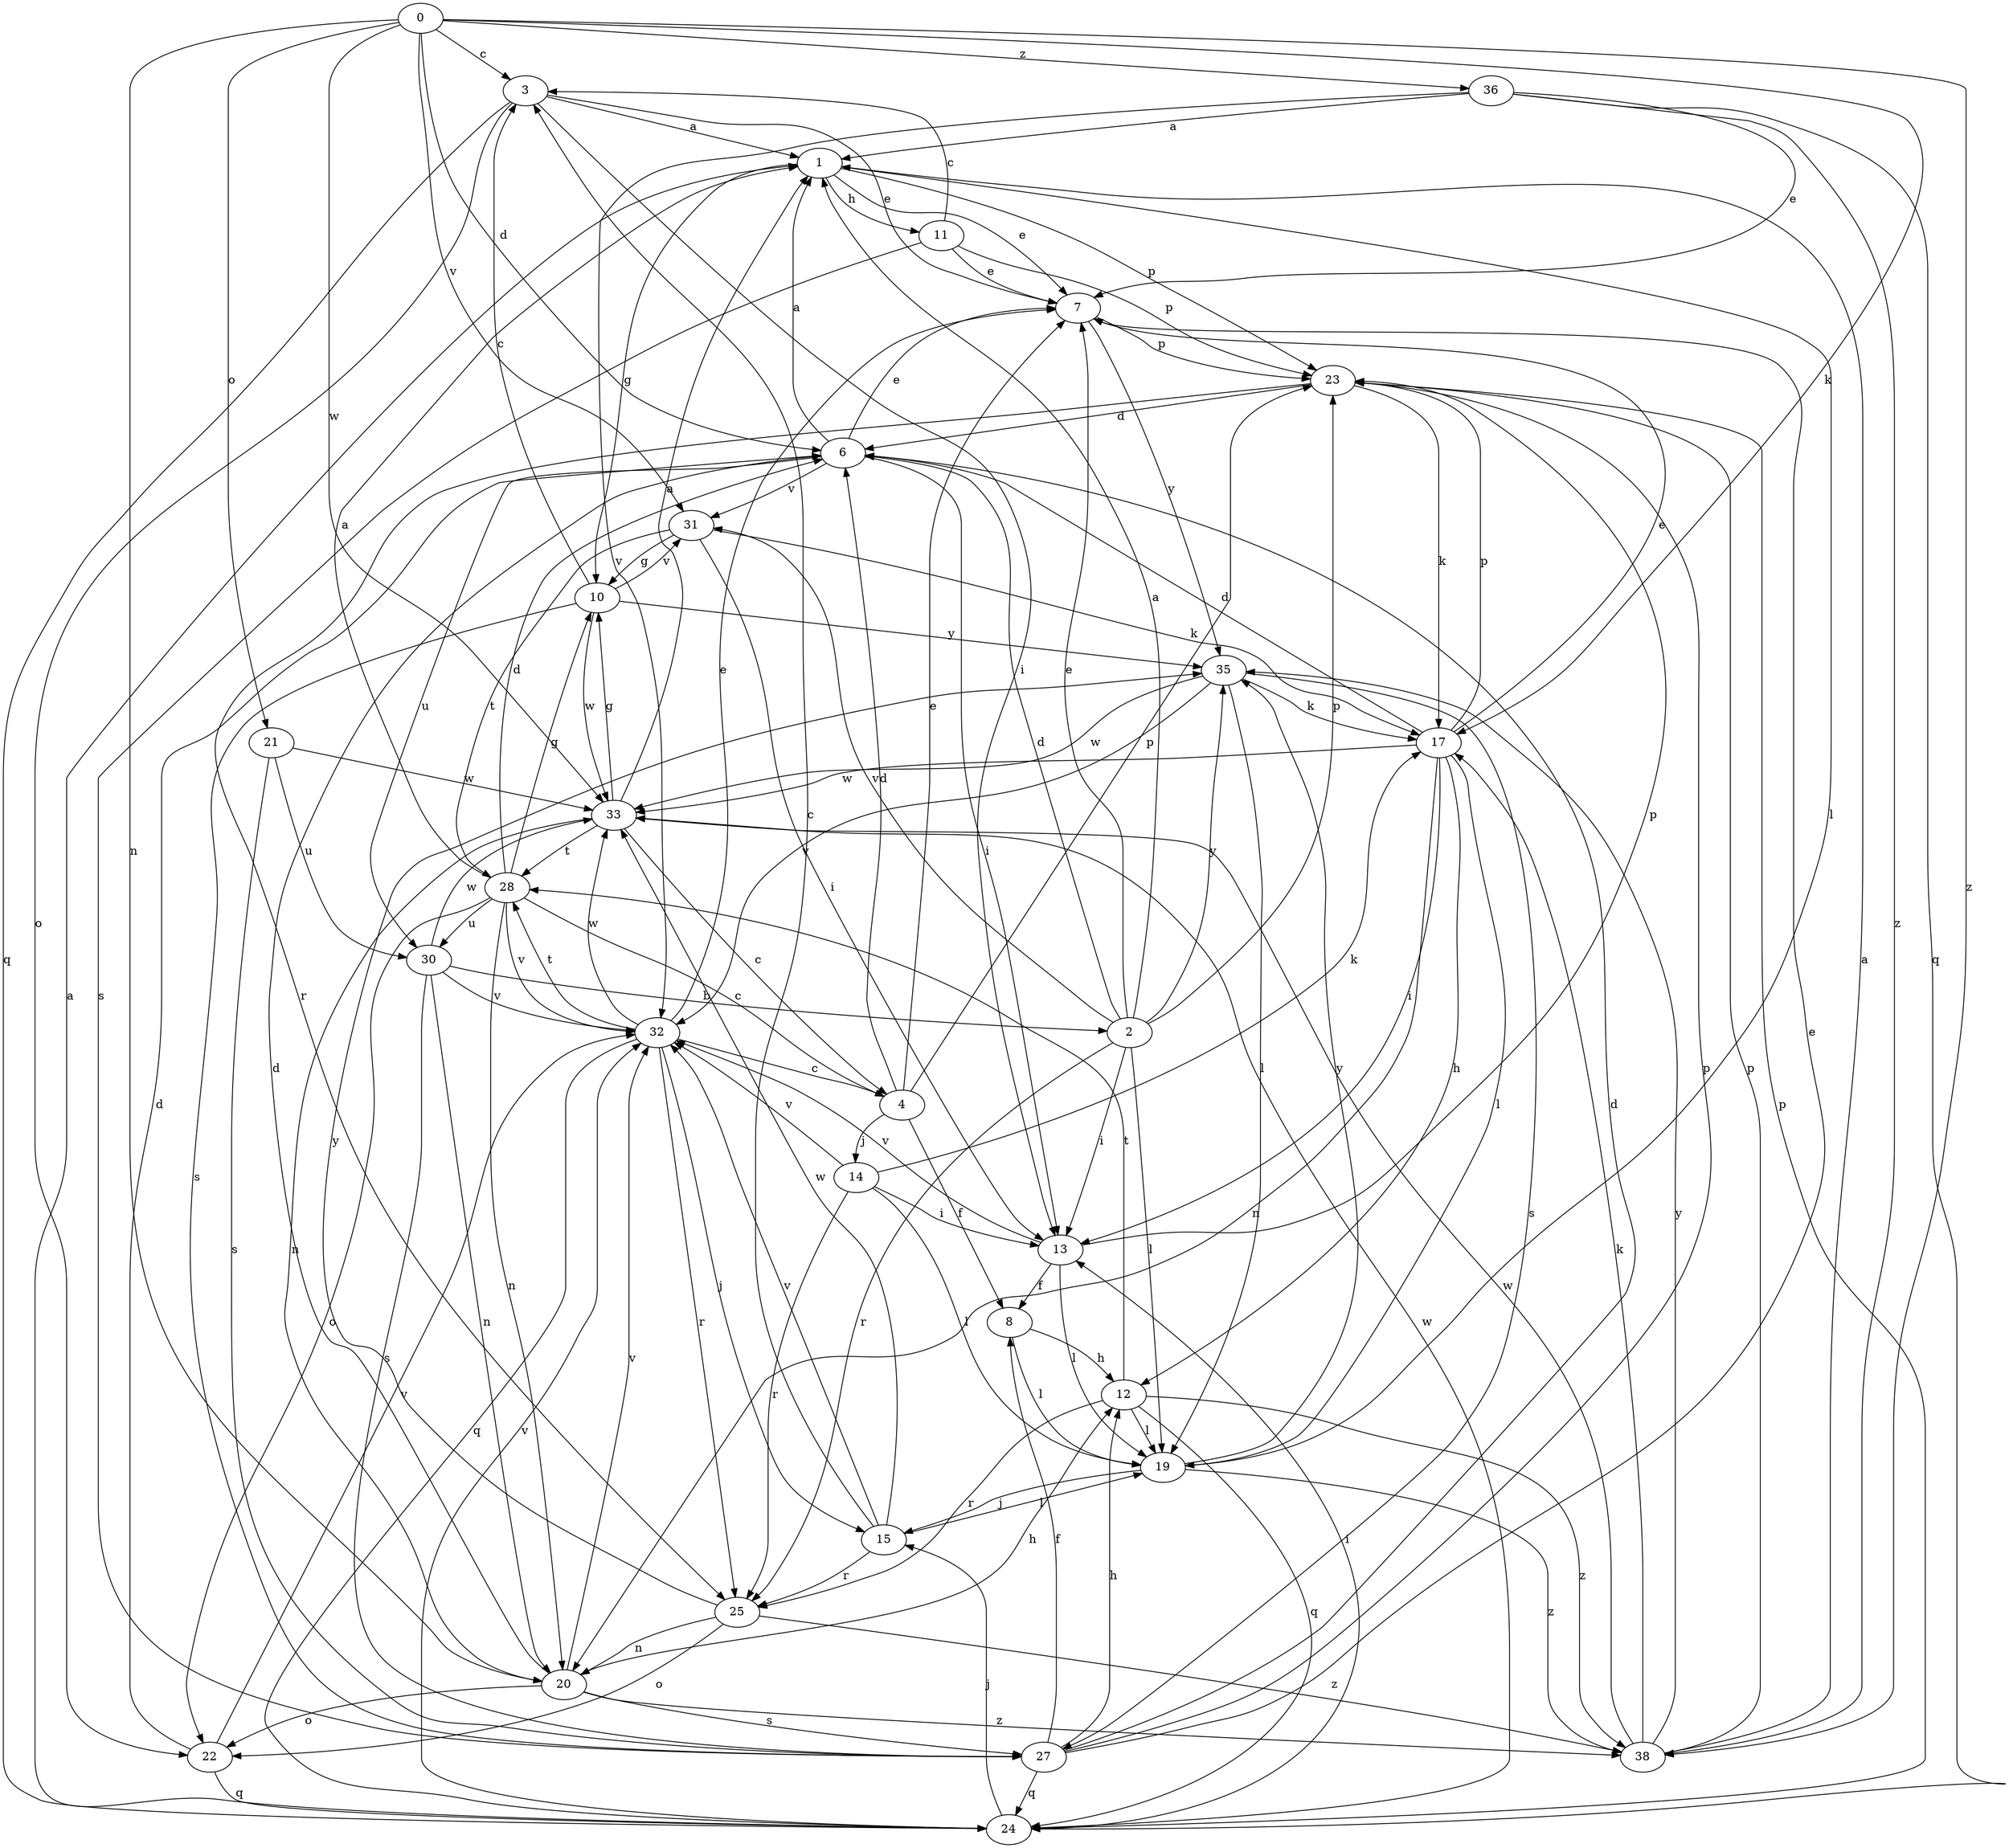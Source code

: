 strict digraph  {
0;
1;
2;
3;
4;
6;
7;
8;
10;
11;
12;
13;
14;
15;
17;
19;
20;
21;
22;
23;
24;
25;
27;
28;
30;
31;
32;
33;
35;
36;
38;
0 -> 3  [label=c];
0 -> 6  [label=d];
0 -> 17  [label=k];
0 -> 20  [label=n];
0 -> 21  [label=o];
0 -> 31  [label=v];
0 -> 33  [label=w];
0 -> 36  [label=z];
0 -> 38  [label=z];
1 -> 7  [label=e];
1 -> 10  [label=g];
1 -> 11  [label=h];
1 -> 19  [label=l];
1 -> 23  [label=p];
2 -> 1  [label=a];
2 -> 6  [label=d];
2 -> 7  [label=e];
2 -> 13  [label=i];
2 -> 19  [label=l];
2 -> 23  [label=p];
2 -> 25  [label=r];
2 -> 31  [label=v];
2 -> 35  [label=y];
3 -> 1  [label=a];
3 -> 7  [label=e];
3 -> 13  [label=i];
3 -> 22  [label=o];
3 -> 24  [label=q];
4 -> 6  [label=d];
4 -> 7  [label=e];
4 -> 8  [label=f];
4 -> 14  [label=j];
4 -> 23  [label=p];
6 -> 1  [label=a];
6 -> 7  [label=e];
6 -> 13  [label=i];
6 -> 30  [label=u];
6 -> 31  [label=v];
7 -> 23  [label=p];
7 -> 35  [label=y];
8 -> 12  [label=h];
8 -> 19  [label=l];
10 -> 3  [label=c];
10 -> 27  [label=s];
10 -> 31  [label=v];
10 -> 33  [label=w];
10 -> 35  [label=y];
11 -> 3  [label=c];
11 -> 7  [label=e];
11 -> 23  [label=p];
11 -> 27  [label=s];
12 -> 19  [label=l];
12 -> 24  [label=q];
12 -> 25  [label=r];
12 -> 28  [label=t];
12 -> 38  [label=z];
13 -> 8  [label=f];
13 -> 19  [label=l];
13 -> 23  [label=p];
13 -> 32  [label=v];
14 -> 13  [label=i];
14 -> 17  [label=k];
14 -> 19  [label=l];
14 -> 25  [label=r];
14 -> 32  [label=v];
15 -> 3  [label=c];
15 -> 19  [label=l];
15 -> 25  [label=r];
15 -> 32  [label=v];
15 -> 33  [label=w];
17 -> 6  [label=d];
17 -> 7  [label=e];
17 -> 12  [label=h];
17 -> 13  [label=i];
17 -> 19  [label=l];
17 -> 20  [label=n];
17 -> 23  [label=p];
17 -> 33  [label=w];
19 -> 15  [label=j];
19 -> 35  [label=y];
19 -> 38  [label=z];
20 -> 6  [label=d];
20 -> 12  [label=h];
20 -> 22  [label=o];
20 -> 27  [label=s];
20 -> 32  [label=v];
20 -> 38  [label=z];
21 -> 27  [label=s];
21 -> 30  [label=u];
21 -> 33  [label=w];
22 -> 6  [label=d];
22 -> 24  [label=q];
22 -> 32  [label=v];
23 -> 6  [label=d];
23 -> 17  [label=k];
23 -> 25  [label=r];
24 -> 1  [label=a];
24 -> 13  [label=i];
24 -> 15  [label=j];
24 -> 23  [label=p];
24 -> 32  [label=v];
24 -> 33  [label=w];
25 -> 20  [label=n];
25 -> 22  [label=o];
25 -> 35  [label=y];
25 -> 38  [label=z];
27 -> 6  [label=d];
27 -> 7  [label=e];
27 -> 8  [label=f];
27 -> 12  [label=h];
27 -> 23  [label=p];
27 -> 24  [label=q];
28 -> 1  [label=a];
28 -> 4  [label=c];
28 -> 6  [label=d];
28 -> 10  [label=g];
28 -> 20  [label=n];
28 -> 22  [label=o];
28 -> 30  [label=u];
28 -> 32  [label=v];
30 -> 2  [label=b];
30 -> 20  [label=n];
30 -> 27  [label=s];
30 -> 32  [label=v];
30 -> 33  [label=w];
31 -> 10  [label=g];
31 -> 13  [label=i];
31 -> 17  [label=k];
31 -> 28  [label=t];
32 -> 4  [label=c];
32 -> 7  [label=e];
32 -> 15  [label=j];
32 -> 24  [label=q];
32 -> 25  [label=r];
32 -> 28  [label=t];
32 -> 33  [label=w];
33 -> 1  [label=a];
33 -> 4  [label=c];
33 -> 10  [label=g];
33 -> 20  [label=n];
33 -> 28  [label=t];
35 -> 17  [label=k];
35 -> 19  [label=l];
35 -> 27  [label=s];
35 -> 32  [label=v];
35 -> 33  [label=w];
36 -> 1  [label=a];
36 -> 7  [label=e];
36 -> 24  [label=q];
36 -> 32  [label=v];
36 -> 38  [label=z];
38 -> 1  [label=a];
38 -> 17  [label=k];
38 -> 23  [label=p];
38 -> 33  [label=w];
38 -> 35  [label=y];
}
